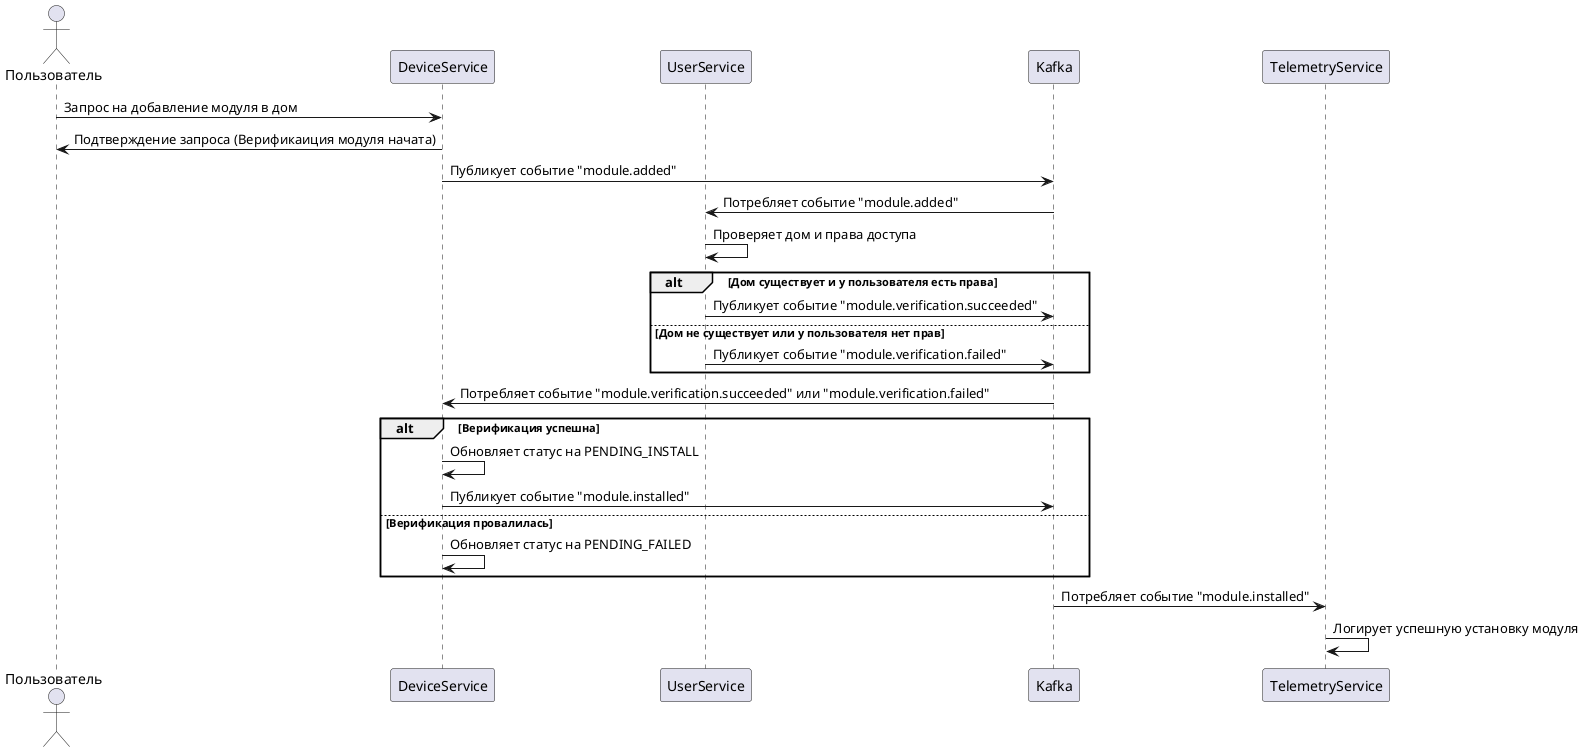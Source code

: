 @startuml

actor Пользователь

participant DeviceService
participant UserService
participant Kafka
participant TelemetryService

Пользователь -> DeviceService: Запрос на добавление модуля в дом
DeviceService -> Пользователь: Подтверждение запроса (Верификаиция модуля начата)
DeviceService -> Kafka: Публикует событие "module.added"

Kafka -> UserService: Потребляет событие "module.added"
UserService -> UserService: Проверяет дом и права доступа
alt Дом существует и у пользователя есть права
    UserService -> Kafka: Публикует событие "module.verification.succeeded"
else Дом не существует или у пользователя нет прав
    UserService -> Kafka: Публикует событие "module.verification.failed"
end

Kafka -> DeviceService: Потребляет событие "module.verification.succeeded" или "module.verification.failed"
alt Верификация успешна
    DeviceService -> DeviceService: Обновляет статус на PENDING_INSTALL
    DeviceService -> Kafka: Публикует событие "module.installed"
else Верификация провалилась
    DeviceService -> DeviceService: Обновляет статус на PENDING_FAILED
end

Kafka -> TelemetryService: Потребляет событие "module.installed"
TelemetryService -> TelemetryService: Логирует успешную установку модуля

@enduml
